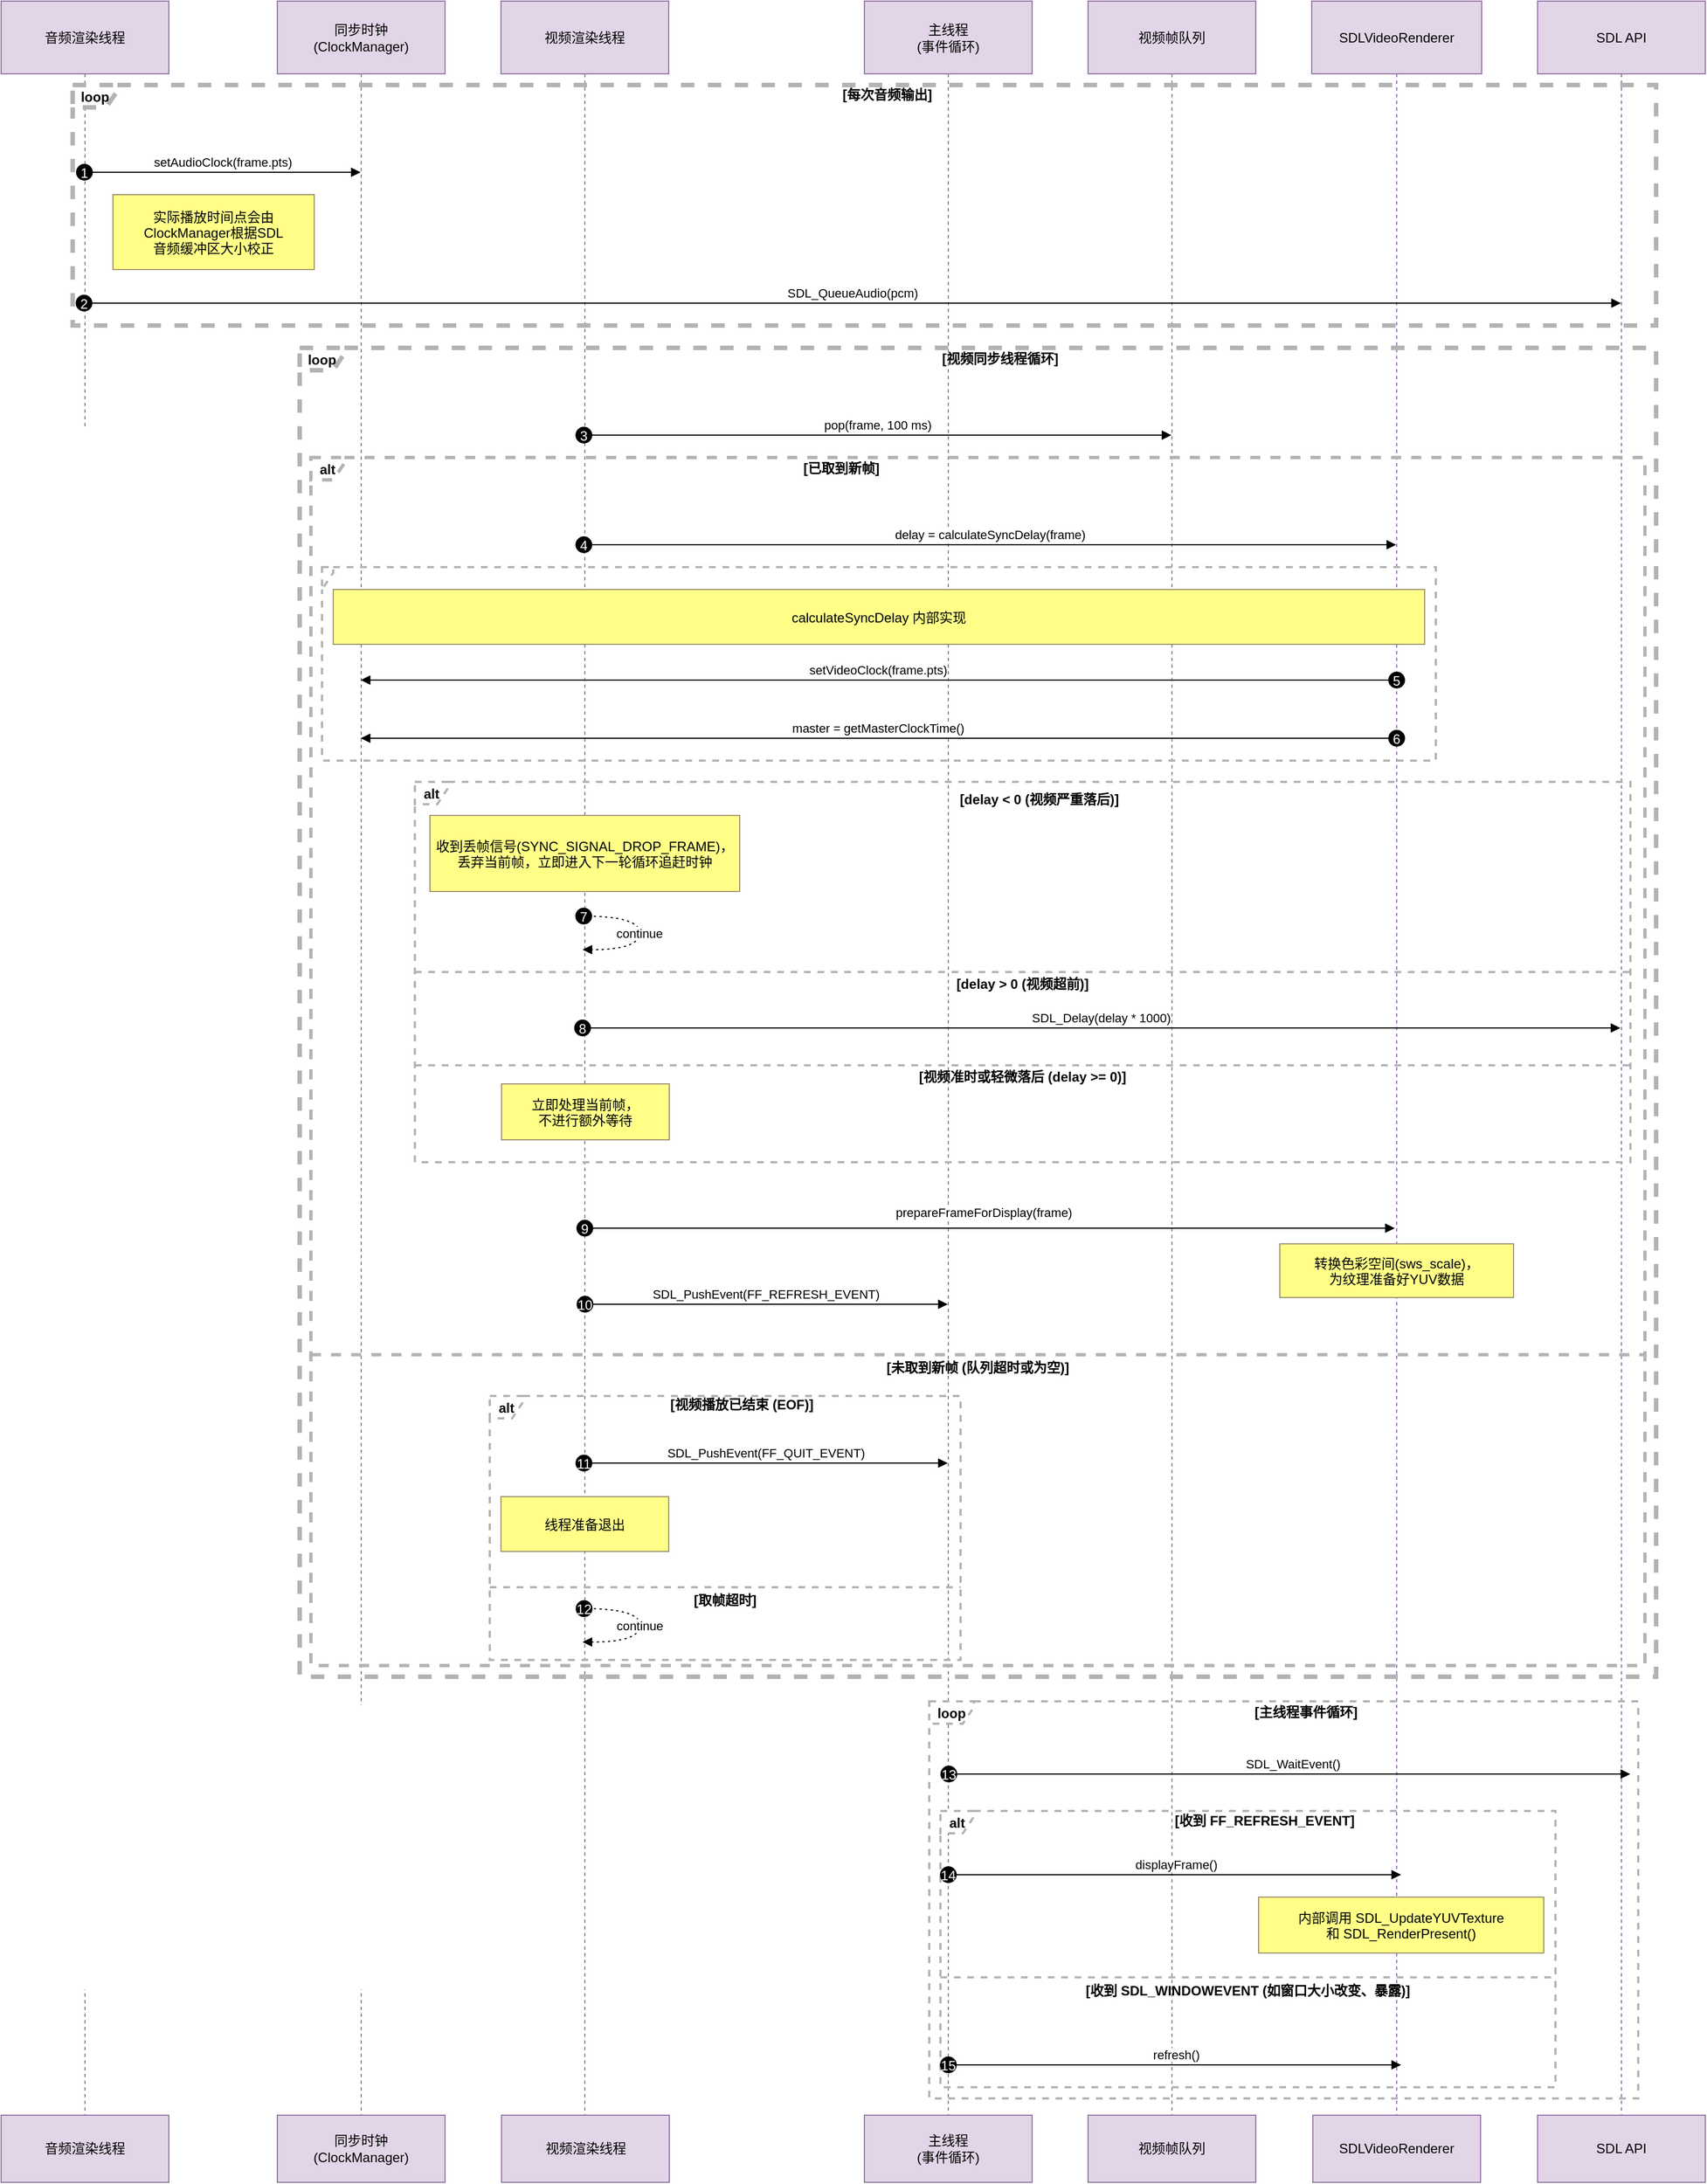 <mxfile version="27.0.9">
  <diagram name="第 1 页" id="u-nP56H6Wmwig5uB7CYJ">
    <mxGraphModel dx="-1145" dy="309" grid="1" gridSize="10" guides="1" tooltips="1" connect="1" arrows="1" fold="1" page="1" pageScale="1" pageWidth="827" pageHeight="1169" math="0" shadow="0">
      <root>
        <mxCell id="0" />
        <mxCell id="1" parent="0" />
        <mxCell id="t2UCjKY_MSiDwHSN88xn-1" value="音频渲染线程" style="shape=umlLifeline;perimeter=lifelinePerimeter;whiteSpace=wrap;container=1;dropTarget=0;collapsible=0;recursiveResize=0;outlineConnect=0;portConstraint=eastwest;newEdgeStyle={&quot;edgeStyle&quot;:&quot;elbowEdgeStyle&quot;,&quot;elbow&quot;:&quot;vertical&quot;,&quot;curved&quot;:0,&quot;rounded&quot;:0};size=65;fillColor=#e1d5e7;strokeColor=#9673a6;" parent="1" vertex="1">
          <mxGeometry x="1720" y="40" width="150" height="1920" as="geometry" />
        </mxCell>
        <mxCell id="t2UCjKY_MSiDwHSN88xn-2" value="同步时钟&#xa;(ClockManager)" style="shape=umlLifeline;perimeter=lifelinePerimeter;whiteSpace=wrap;container=1;dropTarget=0;collapsible=0;recursiveResize=0;outlineConnect=0;portConstraint=eastwest;newEdgeStyle={&quot;edgeStyle&quot;:&quot;elbowEdgeStyle&quot;,&quot;elbow&quot;:&quot;vertical&quot;,&quot;curved&quot;:0,&quot;rounded&quot;:0};size=65;fillColor=#e1d5e7;strokeColor=#9673a6;" parent="1" vertex="1">
          <mxGeometry x="1967" y="40" width="150" height="1920" as="geometry" />
        </mxCell>
        <mxCell id="t2UCjKY_MSiDwHSN88xn-3" value="视频渲染线程" style="shape=umlLifeline;perimeter=lifelinePerimeter;whiteSpace=wrap;container=1;dropTarget=0;collapsible=0;recursiveResize=0;outlineConnect=0;portConstraint=eastwest;newEdgeStyle={&quot;edgeStyle&quot;:&quot;elbowEdgeStyle&quot;,&quot;elbow&quot;:&quot;vertical&quot;,&quot;curved&quot;:0,&quot;rounded&quot;:0};size=65;fillColor=#e1d5e7;strokeColor=#9673a6;" parent="1" vertex="1">
          <mxGeometry x="2167" y="40" width="150" height="1920" as="geometry" />
        </mxCell>
        <mxCell id="t2UCjKY_MSiDwHSN88xn-4" value="主线程&#xa;(事件循环)" style="shape=umlLifeline;perimeter=lifelinePerimeter;whiteSpace=wrap;container=1;dropTarget=0;collapsible=0;recursiveResize=0;outlineConnect=0;portConstraint=eastwest;newEdgeStyle={&quot;edgeStyle&quot;:&quot;elbowEdgeStyle&quot;,&quot;elbow&quot;:&quot;vertical&quot;,&quot;curved&quot;:0,&quot;rounded&quot;:0};size=65;fillColor=#e1d5e7;strokeColor=#9673a6;" parent="1" vertex="1">
          <mxGeometry x="2492" y="40" width="150" height="1920" as="geometry" />
        </mxCell>
        <mxCell id="t2UCjKY_MSiDwHSN88xn-5" value="视频帧队列" style="shape=umlLifeline;perimeter=lifelinePerimeter;whiteSpace=wrap;container=1;dropTarget=0;collapsible=0;recursiveResize=0;outlineConnect=0;portConstraint=eastwest;newEdgeStyle={&quot;edgeStyle&quot;:&quot;elbowEdgeStyle&quot;,&quot;elbow&quot;:&quot;vertical&quot;,&quot;curved&quot;:0,&quot;rounded&quot;:0};size=65;fillColor=#e1d5e7;strokeColor=#9673a6;" parent="1" vertex="1">
          <mxGeometry x="2692" y="40" width="150" height="1920" as="geometry" />
        </mxCell>
        <mxCell id="t2UCjKY_MSiDwHSN88xn-6" value="SDLVideoRenderer" style="shape=umlLifeline;perimeter=lifelinePerimeter;whiteSpace=wrap;container=1;dropTarget=0;collapsible=0;recursiveResize=0;outlineConnect=0;portConstraint=eastwest;newEdgeStyle={&quot;edgeStyle&quot;:&quot;elbowEdgeStyle&quot;,&quot;elbow&quot;:&quot;vertical&quot;,&quot;curved&quot;:0,&quot;rounded&quot;:0};size=65;fillColor=#e1d5e7;strokeColor=#9673a6;" parent="1" vertex="1">
          <mxGeometry x="2892" y="40" width="152" height="1920" as="geometry" />
        </mxCell>
        <mxCell id="t2UCjKY_MSiDwHSN88xn-7" value="SDL API" style="shape=umlLifeline;perimeter=lifelinePerimeter;whiteSpace=wrap;container=1;dropTarget=0;collapsible=0;recursiveResize=0;outlineConnect=0;portConstraint=eastwest;newEdgeStyle={&quot;edgeStyle&quot;:&quot;elbowEdgeStyle&quot;,&quot;elbow&quot;:&quot;vertical&quot;,&quot;curved&quot;:0,&quot;rounded&quot;:0};size=65;fillColor=#e1d5e7;strokeColor=#9673a6;" parent="1" vertex="1">
          <mxGeometry x="3094" y="40" width="150" height="1920" as="geometry" />
        </mxCell>
        <mxCell id="t2UCjKY_MSiDwHSN88xn-8" value="loop" style="shape=umlFrame;dashed=1;pointerEvents=0;dropTarget=0;strokeColor=#B3B3B3;height=20;width=40;strokeWidth=4;fontStyle=1" parent="1" vertex="1">
          <mxGeometry x="1784" y="115" width="1416" height="215" as="geometry" />
        </mxCell>
        <mxCell id="t2UCjKY_MSiDwHSN88xn-9" value="[每次音频输出]" style="text;strokeColor=none;fillColor=none;align=center;verticalAlign=middle;whiteSpace=wrap;fontStyle=1" parent="t2UCjKY_MSiDwHSN88xn-8" vertex="1">
          <mxGeometry x="40.573" width="1375.427" height="18.143" as="geometry" />
        </mxCell>
        <mxCell id="t2UCjKY_MSiDwHSN88xn-10" value="" style="shape=umlFrame;dashed=1;pointerEvents=0;dropTarget=0;strokeColor=#B3B3B3;height=20;width=0;strokeWidth=2;" parent="1" vertex="1">
          <mxGeometry x="2007" y="546" width="996" height="173" as="geometry" />
        </mxCell>
        <mxCell id="t2UCjKY_MSiDwHSN88xn-11" value="" style="text;strokeColor=none;fillColor=none;align=center;verticalAlign=middle;whiteSpace=wrap;" parent="t2UCjKY_MSiDwHSN88xn-10" vertex="1">
          <mxGeometry width="996" height="20" as="geometry" />
        </mxCell>
        <mxCell id="t2UCjKY_MSiDwHSN88xn-12" value="alt" style="shape=umlFrame;dashed=1;pointerEvents=0;dropTarget=0;strokeColor=#B3B3B3;height=20;width=30;strokeWidth=2;fontStyle=1" parent="1" vertex="1">
          <mxGeometry x="2090" y="738" width="1087" height="340" as="geometry" />
        </mxCell>
        <mxCell id="t2UCjKY_MSiDwHSN88xn-13" value="[delay &lt; 0 (视频严重落后)]" style="text;strokeColor=none;fillColor=none;align=center;verticalAlign=middle;whiteSpace=wrap;fontStyle=1" parent="t2UCjKY_MSiDwHSN88xn-12" vertex="1">
          <mxGeometry x="30" width="1057" height="32.075" as="geometry" />
        </mxCell>
        <mxCell id="t2UCjKY_MSiDwHSN88xn-14" value="[delay &gt; 0 (视频超前)]" style="shape=line;dashed=1;whiteSpace=wrap;verticalAlign=top;labelPosition=center;verticalLabelPosition=middle;align=center;strokeColor=#B3B3B3;strokeWidth=2;fontStyle=1" parent="t2UCjKY_MSiDwHSN88xn-12" vertex="1">
          <mxGeometry y="166.791" width="1087" height="6.415" as="geometry" />
        </mxCell>
        <mxCell id="t2UCjKY_MSiDwHSN88xn-15" value="alt" style="shape=umlFrame;dashed=1;pointerEvents=0;dropTarget=0;strokeColor=#B3B3B3;height=20;width=30;fontStyle=1;strokeWidth=2;" parent="1" vertex="1">
          <mxGeometry x="2157" y="1287" width="421" height="236" as="geometry" />
        </mxCell>
        <mxCell id="t2UCjKY_MSiDwHSN88xn-16" value="[视频播放已结束 (EOF)]" style="text;strokeColor=none;fillColor=none;align=center;verticalAlign=middle;whiteSpace=wrap;fontStyle=1" parent="t2UCjKY_MSiDwHSN88xn-15" vertex="1">
          <mxGeometry x="30" width="391" height="15.475" as="geometry" />
        </mxCell>
        <mxCell id="t2UCjKY_MSiDwHSN88xn-17" value="[取帧超时]" style="shape=line;dashed=1;whiteSpace=wrap;verticalAlign=top;labelPosition=center;verticalLabelPosition=middle;align=center;strokeColor=#B3B3B3;strokeWidth=2;fontStyle=1" parent="t2UCjKY_MSiDwHSN88xn-15" vertex="1">
          <mxGeometry y="169.456" width="421" height="3.095" as="geometry" />
        </mxCell>
        <mxCell id="t2UCjKY_MSiDwHSN88xn-18" value="alt" style="shape=umlFrame;dashed=1;pointerEvents=0;dropTarget=0;strokeColor=#B3B3B3;height=20;width=30;strokeWidth=3;fontStyle=1" parent="1" vertex="1">
          <mxGeometry x="1997" y="448" width="1193" height="1080" as="geometry" />
        </mxCell>
        <mxCell id="t2UCjKY_MSiDwHSN88xn-19" value="[已取到新帧]" style="text;strokeColor=none;fillColor=none;align=center;verticalAlign=middle;whiteSpace=wrap;fontStyle=1" parent="t2UCjKY_MSiDwHSN88xn-18" vertex="1">
          <mxGeometry x="-107" width="1163" height="20.849" as="geometry" />
        </mxCell>
        <mxCell id="t2UCjKY_MSiDwHSN88xn-20" value="[未取到新帧 (队列超时或为空)]" style="shape=line;dashed=1;whiteSpace=wrap;verticalAlign=top;labelPosition=center;verticalLabelPosition=middle;align=center;strokeColor=#B3B3B3;fontStyle=1;strokeWidth=3;" parent="t2UCjKY_MSiDwHSN88xn-18" vertex="1">
          <mxGeometry y="800.004" width="1193" height="4.17" as="geometry" />
        </mxCell>
        <mxCell id="t2UCjKY_MSiDwHSN88xn-21" value="loop" style="shape=umlFrame;dashed=1;pointerEvents=0;dropTarget=0;strokeColor=#B3B3B3;height=20;width=40;strokeWidth=4;fontStyle=1" parent="1" vertex="1">
          <mxGeometry x="1987" y="350" width="1213" height="1188" as="geometry" />
        </mxCell>
        <mxCell id="t2UCjKY_MSiDwHSN88xn-22" value="[视频同步线程循环]" style="text;strokeColor=none;fillColor=none;align=center;verticalAlign=middle;whiteSpace=wrap;fontStyle=1" parent="t2UCjKY_MSiDwHSN88xn-21" vertex="1">
          <mxGeometry x="40" width="1173" height="20.769" as="geometry" />
        </mxCell>
        <mxCell id="t2UCjKY_MSiDwHSN88xn-23" value="alt" style="shape=umlFrame;dashed=1;pointerEvents=0;dropTarget=0;strokeColor=#B3B3B3;height=20;width=30;fontStyle=1;strokeWidth=2;" parent="1" vertex="1">
          <mxGeometry x="2560" y="1658" width="550" height="247" as="geometry" />
        </mxCell>
        <mxCell id="t2UCjKY_MSiDwHSN88xn-24" value="[收到 FF_REFRESH_EVENT]" style="text;strokeColor=none;fillColor=none;align=center;verticalAlign=middle;whiteSpace=wrap;fontStyle=1" parent="t2UCjKY_MSiDwHSN88xn-23" vertex="1">
          <mxGeometry x="30" width="520" height="18.712" as="geometry" />
        </mxCell>
        <mxCell id="t2UCjKY_MSiDwHSN88xn-25" value="[收到 SDL_WINDOWEVENT (如窗口大小改变、暴露)]" style="shape=line;dashed=1;whiteSpace=wrap;verticalAlign=top;labelPosition=center;verticalLabelPosition=middle;align=center;strokeColor=#B3B3B3;strokeWidth=2;fontStyle=1" parent="t2UCjKY_MSiDwHSN88xn-23" vertex="1">
          <mxGeometry y="146.89" width="550" height="3.742" as="geometry" />
        </mxCell>
        <mxCell id="t2UCjKY_MSiDwHSN88xn-26" value="loop" style="shape=umlFrame;dashed=1;pointerEvents=0;dropTarget=0;strokeColor=#B3B3B3;height=20;width=40;fontStyle=1;strokeWidth=2;" parent="1" vertex="1">
          <mxGeometry x="2550" y="1560" width="634" height="355" as="geometry" />
        </mxCell>
        <mxCell id="t2UCjKY_MSiDwHSN88xn-27" value="[主线程事件循环]" style="text;strokeColor=none;fillColor=none;align=center;verticalAlign=middle;whiteSpace=wrap;fontStyle=1" parent="t2UCjKY_MSiDwHSN88xn-26" vertex="1">
          <mxGeometry x="40" width="594" height="19.086" as="geometry" />
        </mxCell>
        <mxCell id="t2UCjKY_MSiDwHSN88xn-28" value="setAudioClock(frame.pts)" style="verticalAlign=bottom;edgeStyle=elbowEdgeStyle;elbow=vertical;curved=0;rounded=0;endArrow=block;" parent="1" source="t2UCjKY_MSiDwHSN88xn-1" target="t2UCjKY_MSiDwHSN88xn-2" edge="1">
          <mxGeometry relative="1" as="geometry">
            <Array as="points">
              <mxPoint x="1927" y="193" />
            </Array>
          </mxGeometry>
        </mxCell>
        <mxCell id="t2UCjKY_MSiDwHSN88xn-29" value="1" style="ellipse;aspect=fixed;fillColor=#000000;align=center;fontColor=#FFFFFF;" parent="t2UCjKY_MSiDwHSN88xn-28" vertex="1">
          <mxGeometry width="14" height="14" relative="1" as="geometry">
            <mxPoint x="-131" y="-7" as="offset" />
          </mxGeometry>
        </mxCell>
        <mxCell id="t2UCjKY_MSiDwHSN88xn-30" value="SDL_QueueAudio(pcm)" style="verticalAlign=bottom;edgeStyle=elbowEdgeStyle;elbow=vertical;curved=0;rounded=0;endArrow=block;" parent="1" edge="1">
          <mxGeometry relative="1" as="geometry">
            <Array as="points">
              <mxPoint x="2491" y="310" />
            </Array>
            <mxPoint x="1794.667" y="310" as="sourcePoint" />
            <mxPoint x="3168.5" y="310" as="targetPoint" />
          </mxGeometry>
        </mxCell>
        <mxCell id="t2UCjKY_MSiDwHSN88xn-31" value="2" style="ellipse;aspect=fixed;fillColor=#000000;align=center;fontColor=#FFFFFF;" parent="t2UCjKY_MSiDwHSN88xn-30" vertex="1">
          <mxGeometry width="14" height="14" relative="1" as="geometry">
            <mxPoint x="-694.5" y="-7" as="offset" />
          </mxGeometry>
        </mxCell>
        <mxCell id="t2UCjKY_MSiDwHSN88xn-32" value="pop(frame, 100 ms)" style="verticalAlign=bottom;edgeStyle=elbowEdgeStyle;elbow=vertical;curved=0;rounded=0;endArrow=block;" parent="1" edge="1">
          <mxGeometry relative="1" as="geometry">
            <Array as="points">
              <mxPoint x="2513" y="428" />
            </Array>
            <mxPoint x="2241.63" y="428" as="sourcePoint" />
            <mxPoint x="2766.5" y="428" as="targetPoint" />
          </mxGeometry>
        </mxCell>
        <mxCell id="t2UCjKY_MSiDwHSN88xn-33" value="3" style="ellipse;aspect=fixed;fillColor=#000000;align=center;fontColor=#FFFFFF;" parent="t2UCjKY_MSiDwHSN88xn-32" vertex="1">
          <mxGeometry width="14" height="14" relative="1" as="geometry">
            <mxPoint x="-270" y="-7" as="offset" />
          </mxGeometry>
        </mxCell>
        <mxCell id="t2UCjKY_MSiDwHSN88xn-34" value="delay = calculateSyncDelay(frame)" style="verticalAlign=bottom;edgeStyle=elbowEdgeStyle;elbow=vertical;curved=0;rounded=0;endArrow=block;" parent="1" edge="1">
          <mxGeometry relative="1" as="geometry">
            <Array as="points">
              <mxPoint x="2614" y="526" />
            </Array>
            <mxPoint x="2241.63" y="526" as="sourcePoint" />
            <mxPoint x="2967.5" y="526" as="targetPoint" />
          </mxGeometry>
        </mxCell>
        <mxCell id="t2UCjKY_MSiDwHSN88xn-35" value="4" style="ellipse;aspect=fixed;fillColor=#000000;align=center;fontColor=#FFFFFF;" parent="t2UCjKY_MSiDwHSN88xn-34" vertex="1">
          <mxGeometry width="14" height="14" relative="1" as="geometry">
            <mxPoint x="-370.5" y="-7" as="offset" />
          </mxGeometry>
        </mxCell>
        <mxCell id="t2UCjKY_MSiDwHSN88xn-36" value="setVideoClock(frame.pts)" style="verticalAlign=bottom;edgeStyle=elbowEdgeStyle;elbow=vertical;curved=0;rounded=0;endArrow=block;" parent="1" edge="1">
          <mxGeometry relative="1" as="geometry">
            <Array as="points">
              <mxPoint x="2517" y="647" />
            </Array>
            <mxPoint x="2967.5" y="647" as="sourcePoint" />
            <mxPoint x="2041.63" y="647" as="targetPoint" />
          </mxGeometry>
        </mxCell>
        <mxCell id="t2UCjKY_MSiDwHSN88xn-37" value="5" style="ellipse;aspect=fixed;fillColor=#000000;align=center;fontColor=#FFFFFF;" parent="t2UCjKY_MSiDwHSN88xn-36" vertex="1">
          <mxGeometry width="14" height="14" relative="1" as="geometry">
            <mxPoint x="456.5" y="-7" as="offset" />
          </mxGeometry>
        </mxCell>
        <mxCell id="t2UCjKY_MSiDwHSN88xn-38" value="master = getMasterClockTime()" style="verticalAlign=bottom;edgeStyle=elbowEdgeStyle;elbow=vertical;curved=0;rounded=0;endArrow=block;" parent="1" edge="1">
          <mxGeometry relative="1" as="geometry">
            <Array as="points">
              <mxPoint x="2517" y="699" />
            </Array>
            <mxPoint x="2967.5" y="699" as="sourcePoint" />
            <mxPoint x="2041.63" y="699" as="targetPoint" />
          </mxGeometry>
        </mxCell>
        <mxCell id="t2UCjKY_MSiDwHSN88xn-39" value="6" style="ellipse;aspect=fixed;fillColor=#000000;align=center;fontColor=#FFFFFF;" parent="t2UCjKY_MSiDwHSN88xn-38" vertex="1">
          <mxGeometry width="14" height="14" relative="1" as="geometry">
            <mxPoint x="456.5" y="-7" as="offset" />
          </mxGeometry>
        </mxCell>
        <mxCell id="t2UCjKY_MSiDwHSN88xn-42" value="prepareFrameForDisplay(frame)" style="verticalAlign=bottom;edgeStyle=elbowEdgeStyle;elbow=vertical;curved=0;rounded=0;endArrow=block;" parent="1" edge="1">
          <mxGeometry x="-0.012" y="5" relative="1" as="geometry">
            <Array as="points">
              <mxPoint x="2612.75" y="1137" />
            </Array>
            <mxPoint x="2240" y="1137" as="sourcePoint" />
            <mxPoint x="2966.25" y="1137" as="targetPoint" />
            <mxPoint as="offset" />
          </mxGeometry>
        </mxCell>
        <mxCell id="t2UCjKY_MSiDwHSN88xn-43" value="9" style="ellipse;aspect=fixed;fillColor=#000000;align=center;fontColor=#FFFFFF;" parent="t2UCjKY_MSiDwHSN88xn-42" vertex="1">
          <mxGeometry width="14" height="14" relative="1" as="geometry">
            <mxPoint x="-368" y="-7" as="offset" />
          </mxGeometry>
        </mxCell>
        <mxCell id="t2UCjKY_MSiDwHSN88xn-44" value="SDL_PushEvent(FF_REFRESH_EVENT)" style="verticalAlign=bottom;edgeStyle=elbowEdgeStyle;elbow=vertical;curved=0;rounded=0;endArrow=block;" parent="1" edge="1">
          <mxGeometry relative="1" as="geometry">
            <Array as="points">
              <mxPoint x="2413" y="1205" />
            </Array>
            <mxPoint x="2241.667" y="1205" as="sourcePoint" />
            <mxPoint x="2566.5" y="1205" as="targetPoint" />
          </mxGeometry>
        </mxCell>
        <mxCell id="t2UCjKY_MSiDwHSN88xn-45" value="10" style="ellipse;aspect=fixed;fillColor=#000000;align=center;fontColor=#FFFFFF;" parent="t2UCjKY_MSiDwHSN88xn-44" vertex="1">
          <mxGeometry width="14" height="14" relative="1" as="geometry">
            <mxPoint x="-169" y="-7" as="offset" />
          </mxGeometry>
        </mxCell>
        <mxCell id="t2UCjKY_MSiDwHSN88xn-46" value="SDL_PushEvent(FF_QUIT_EVENT)" style="verticalAlign=bottom;edgeStyle=elbowEdgeStyle;elbow=vertical;curved=0;rounded=0;endArrow=block;" parent="1" edge="1">
          <mxGeometry relative="1" as="geometry">
            <Array as="points">
              <mxPoint x="2413" y="1347" />
            </Array>
            <mxPoint x="2241.667" y="1347" as="sourcePoint" />
            <mxPoint x="2566.5" y="1347" as="targetPoint" />
          </mxGeometry>
        </mxCell>
        <mxCell id="t2UCjKY_MSiDwHSN88xn-47" value="11" style="ellipse;aspect=fixed;fillColor=#000000;align=center;fontColor=#FFFFFF;" parent="t2UCjKY_MSiDwHSN88xn-46" vertex="1">
          <mxGeometry width="14" height="14" relative="1" as="geometry">
            <mxPoint x="-170" y="-7" as="offset" />
          </mxGeometry>
        </mxCell>
        <mxCell id="t2UCjKY_MSiDwHSN88xn-48" value="continue" style="curved=1;dashed=1;dashPattern=2 3;endArrow=block;rounded=0;" parent="1" edge="1">
          <mxGeometry relative="1" as="geometry">
            <Array as="points">
              <mxPoint x="2291.33" y="1477" />
              <mxPoint x="2291.33" y="1507" />
            </Array>
            <mxPoint x="2239.997" y="1477" as="sourcePoint" />
            <mxPoint x="2239.997" y="1507" as="targetPoint" />
          </mxGeometry>
        </mxCell>
        <mxCell id="t2UCjKY_MSiDwHSN88xn-49" value="12" style="ellipse;aspect=fixed;fillColor=#000000;align=center;fontColor=#FFFFFF;" parent="t2UCjKY_MSiDwHSN88xn-48" vertex="1">
          <mxGeometry width="14" height="14" relative="1" as="geometry">
            <mxPoint x="-57" y="-22" as="offset" />
          </mxGeometry>
        </mxCell>
        <mxCell id="t2UCjKY_MSiDwHSN88xn-50" value="SDL_WaitEvent()" style="verticalAlign=bottom;edgeStyle=elbowEdgeStyle;elbow=vertical;curved=0;rounded=0;endArrow=block;" parent="1" edge="1">
          <mxGeometry relative="1" as="geometry">
            <Array as="points">
              <mxPoint x="2885.32" y="1625" />
            </Array>
            <mxPoint x="2574.002" y="1625" as="sourcePoint" />
            <mxPoint x="3176.82" y="1625" as="targetPoint" />
          </mxGeometry>
        </mxCell>
        <mxCell id="t2UCjKY_MSiDwHSN88xn-51" value="13" style="ellipse;aspect=fixed;fillColor=#000000;align=center;fontColor=#FFFFFF;" parent="t2UCjKY_MSiDwHSN88xn-50" vertex="1">
          <mxGeometry width="14" height="14" relative="1" as="geometry">
            <mxPoint x="-315" y="-7" as="offset" />
          </mxGeometry>
        </mxCell>
        <mxCell id="t2UCjKY_MSiDwHSN88xn-52" value="displayFrame()" style="verticalAlign=bottom;edgeStyle=elbowEdgeStyle;elbow=vertical;curved=0;rounded=0;endArrow=block;" parent="1" edge="1">
          <mxGeometry relative="1" as="geometry">
            <Array as="points">
              <mxPoint x="2780.41" y="1715" />
            </Array>
            <mxPoint x="2570.092" y="1715" as="sourcePoint" />
            <mxPoint x="2971.91" y="1715" as="targetPoint" />
          </mxGeometry>
        </mxCell>
        <mxCell id="t2UCjKY_MSiDwHSN88xn-53" value="14" style="ellipse;aspect=fixed;fillColor=#000000;align=center;fontColor=#FFFFFF;" parent="t2UCjKY_MSiDwHSN88xn-52" vertex="1">
          <mxGeometry width="14" height="14" relative="1" as="geometry">
            <mxPoint x="-211" y="-7" as="offset" />
          </mxGeometry>
        </mxCell>
        <mxCell id="t2UCjKY_MSiDwHSN88xn-54" value="refresh()" style="verticalAlign=bottom;edgeStyle=elbowEdgeStyle;elbow=vertical;curved=0;rounded=0;endArrow=block;" parent="1" edge="1">
          <mxGeometry relative="1" as="geometry">
            <Array as="points">
              <mxPoint x="2780.41" y="1885" />
            </Array>
            <mxPoint x="2570.092" y="1885" as="sourcePoint" />
            <mxPoint x="2971.91" y="1885" as="targetPoint" />
          </mxGeometry>
        </mxCell>
        <mxCell id="t2UCjKY_MSiDwHSN88xn-55" value="15" style="ellipse;aspect=fixed;fillColor=#000000;align=center;fontColor=#FFFFFF;" parent="t2UCjKY_MSiDwHSN88xn-54" vertex="1">
          <mxGeometry width="14" height="14" relative="1" as="geometry">
            <mxPoint x="-211" y="-7" as="offset" />
          </mxGeometry>
        </mxCell>
        <mxCell id="t2UCjKY_MSiDwHSN88xn-56" value="实际播放时间点会由&#xa;ClockManager根据SDL&#xa;音频缓冲区大小校正" style="fillColor=#ffff88;strokeColor=#9E916F;" parent="1" vertex="1">
          <mxGeometry x="1820" y="213" width="180" height="67" as="geometry" />
        </mxCell>
        <mxCell id="t2UCjKY_MSiDwHSN88xn-57" value="calculateSyncDelay 内部实现" style="fillColor=#ffff88;strokeColor=#9E916F;fontStyle=0" parent="1" vertex="1">
          <mxGeometry x="2017" y="566" width="976" height="49" as="geometry" />
        </mxCell>
        <mxCell id="t2UCjKY_MSiDwHSN88xn-59" value="转换色彩空间(sws_scale)，&#xa;为纹理准备好YUV数据" style="fillColor=#ffff88;strokeColor=#9E916F;" parent="1" vertex="1">
          <mxGeometry x="2863.5" y="1151" width="209" height="48" as="geometry" />
        </mxCell>
        <mxCell id="t2UCjKY_MSiDwHSN88xn-60" value="线程准备退出" style="fillColor=#ffff88;strokeColor=#9E916F;" parent="1" vertex="1">
          <mxGeometry x="2167" y="1377" width="150" height="49" as="geometry" />
        </mxCell>
        <mxCell id="t2UCjKY_MSiDwHSN88xn-61" value="内部调用 SDL_UpdateYUVTexture&#xa;和 SDL_RenderPresent()" style="fillColor=#ffff88;strokeColor=#9E916F;" parent="1" vertex="1">
          <mxGeometry x="2844.5" y="1735" width="255" height="50" as="geometry" />
        </mxCell>
        <mxCell id="t2UCjKY_MSiDwHSN88xn-65" value="音频渲染线程" style="rounded=0;whiteSpace=wrap;html=1;fillColor=#e1d5e7;strokeColor=#9673a6;" parent="1" vertex="1">
          <mxGeometry x="1720" y="1930" width="150" height="60" as="geometry" />
        </mxCell>
        <mxCell id="t2UCjKY_MSiDwHSN88xn-67" value="&lt;span style=&quot;font-weight: 400;&quot;&gt;同步时钟&lt;/span&gt;&lt;br style=&quot;padding: 0px; margin: 0px; font-weight: 400;&quot;&gt;&lt;span style=&quot;font-weight: 400;&quot;&gt;(ClockManager)&lt;/span&gt;" style="rounded=0;whiteSpace=wrap;html=1;fillColor=#e1d5e7;strokeColor=#9673a6;fontStyle=1" parent="1" vertex="1">
          <mxGeometry x="1967" y="1930" width="150" height="60" as="geometry" />
        </mxCell>
        <mxCell id="t2UCjKY_MSiDwHSN88xn-68" value="视频渲染线程" style="rounded=0;whiteSpace=wrap;html=1;fillColor=#e1d5e7;strokeColor=#9673a6;" parent="1" vertex="1">
          <mxGeometry x="2167.5" y="1930" width="150" height="60" as="geometry" />
        </mxCell>
        <mxCell id="t2UCjKY_MSiDwHSN88xn-69" value="主线程&lt;br style=&quot;padding: 0px; margin: 0px;&quot;&gt;(事件循环)" style="rounded=0;whiteSpace=wrap;html=1;fillColor=#e1d5e7;strokeColor=#9673a6;" parent="1" vertex="1">
          <mxGeometry x="2492" y="1930" width="150" height="60" as="geometry" />
        </mxCell>
        <mxCell id="t2UCjKY_MSiDwHSN88xn-70" value="视频帧队列" style="rounded=0;whiteSpace=wrap;html=1;fillColor=#e1d5e7;strokeColor=#9673a6;" parent="1" vertex="1">
          <mxGeometry x="2692" y="1930" width="150" height="60" as="geometry" />
        </mxCell>
        <mxCell id="t2UCjKY_MSiDwHSN88xn-71" value="SDLVideoRenderer" style="rounded=0;whiteSpace=wrap;html=1;fillColor=#e1d5e7;strokeColor=#9673a6;" parent="1" vertex="1">
          <mxGeometry x="2893" y="1930" width="150" height="60" as="geometry" />
        </mxCell>
        <mxCell id="t2UCjKY_MSiDwHSN88xn-72" value="SDL API" style="rounded=0;whiteSpace=wrap;html=1;fillColor=#e1d5e7;strokeColor=#9673a6;" parent="1" vertex="1">
          <mxGeometry x="3094" y="1930" width="150" height="60" as="geometry" />
        </mxCell>
        <mxCell id="pYBCuMitxjgKuPWn2Mfe-73" value="收到丢帧信号(SYNC_SIGNAL_DROP_FRAME)，&#xa;丢弃当前帧，立即进入下一轮循环追赶时钟" style="fillColor=#ffff88;strokeColor=#9E916F;" vertex="1" parent="1">
          <mxGeometry x="2103.5" y="768" width="277" height="68" as="geometry" />
        </mxCell>
        <mxCell id="pYBCuMitxjgKuPWn2Mfe-74" value="continue" style="curved=1;dashed=1;dashPattern=2 3;endArrow=block;rounded=0;" edge="1" parent="1">
          <mxGeometry relative="1" as="geometry">
            <Array as="points">
              <mxPoint x="2291" y="858" />
              <mxPoint x="2291" y="888" />
            </Array>
            <mxPoint x="2240" y="858" as="sourcePoint" />
            <mxPoint x="2240" y="888" as="targetPoint" />
          </mxGeometry>
        </mxCell>
        <mxCell id="pYBCuMitxjgKuPWn2Mfe-75" value="7" style="ellipse;aspect=fixed;fillColor=#000000;align=center;fontColor=#FFFFFF;" vertex="1" parent="pYBCuMitxjgKuPWn2Mfe-74">
          <mxGeometry width="14" height="14" relative="1" as="geometry">
            <mxPoint x="-57" y="-22" as="offset" />
          </mxGeometry>
        </mxCell>
        <mxCell id="pYBCuMitxjgKuPWn2Mfe-76" value="SDL_Delay(delay * 1000)" style="verticalAlign=bottom;edgeStyle=elbowEdgeStyle;elbow=vertical;curved=0;rounded=0;endArrow=block;" edge="1" parent="1">
          <mxGeometry relative="1" as="geometry">
            <Array as="points">
              <mxPoint x="2713" y="958" />
            </Array>
            <mxPoint x="2240" y="958" as="sourcePoint" />
            <mxPoint x="3168" y="958" as="targetPoint" />
          </mxGeometry>
        </mxCell>
        <mxCell id="pYBCuMitxjgKuPWn2Mfe-77" value="8" style="ellipse;aspect=fixed;fillColor=#000000;align=center;fontColor=#FFFFFF;" vertex="1" parent="pYBCuMitxjgKuPWn2Mfe-76">
          <mxGeometry width="14" height="14" relative="1" as="geometry">
            <mxPoint x="-471" y="-7" as="offset" />
          </mxGeometry>
        </mxCell>
        <mxCell id="pYBCuMitxjgKuPWn2Mfe-78" value="[视频准时或轻微落后 (delay &gt;= 0)]" style="shape=line;dashed=1;whiteSpace=wrap;verticalAlign=top;labelPosition=center;verticalLabelPosition=middle;align=center;strokeColor=#B3B3B3;strokeWidth=2;fontStyle=1" vertex="1" parent="1">
          <mxGeometry x="2090" y="988" width="1087" height="6.792" as="geometry" />
        </mxCell>
        <mxCell id="pYBCuMitxjgKuPWn2Mfe-79" value="立即处理当前帧，&#xa;不进行额外等待" style="fillColor=#ffff88;strokeColor=#9E916F;" vertex="1" parent="1">
          <mxGeometry x="2167.5" y="1008" width="150" height="50" as="geometry" />
        </mxCell>
      </root>
    </mxGraphModel>
  </diagram>
</mxfile>
